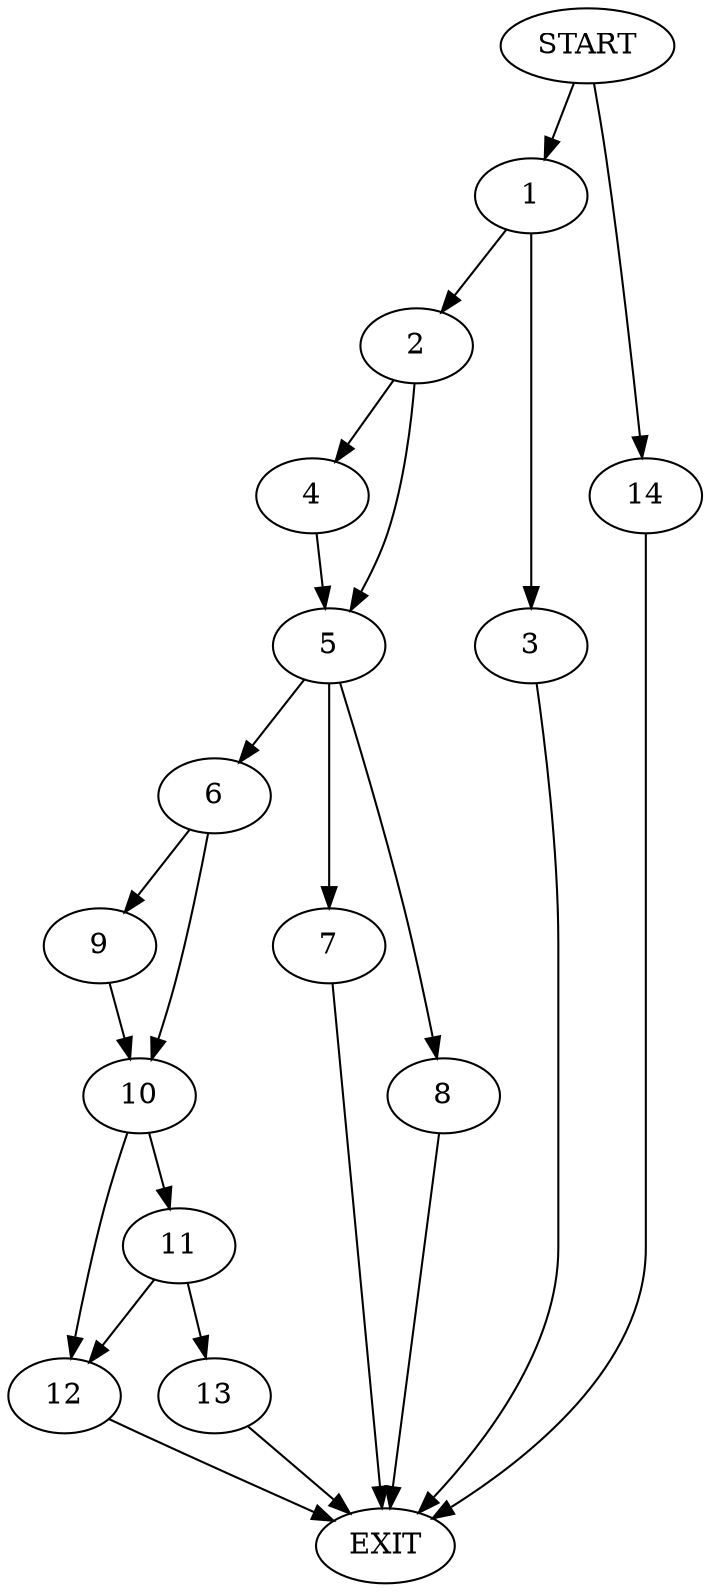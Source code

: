 digraph {
0 [label="START"]
15 [label="EXIT"]
0 -> 1
1 -> 2
1 -> 3
3 -> 15
2 -> 4
2 -> 5
5 -> 6
5 -> 7
5 -> 8
4 -> 5
8 -> 15
6 -> 9
6 -> 10
7 -> 15
10 -> 11
10 -> 12
9 -> 10
12 -> 15
11 -> 12
11 -> 13
13 -> 15
0 -> 14
14 -> 15
}
